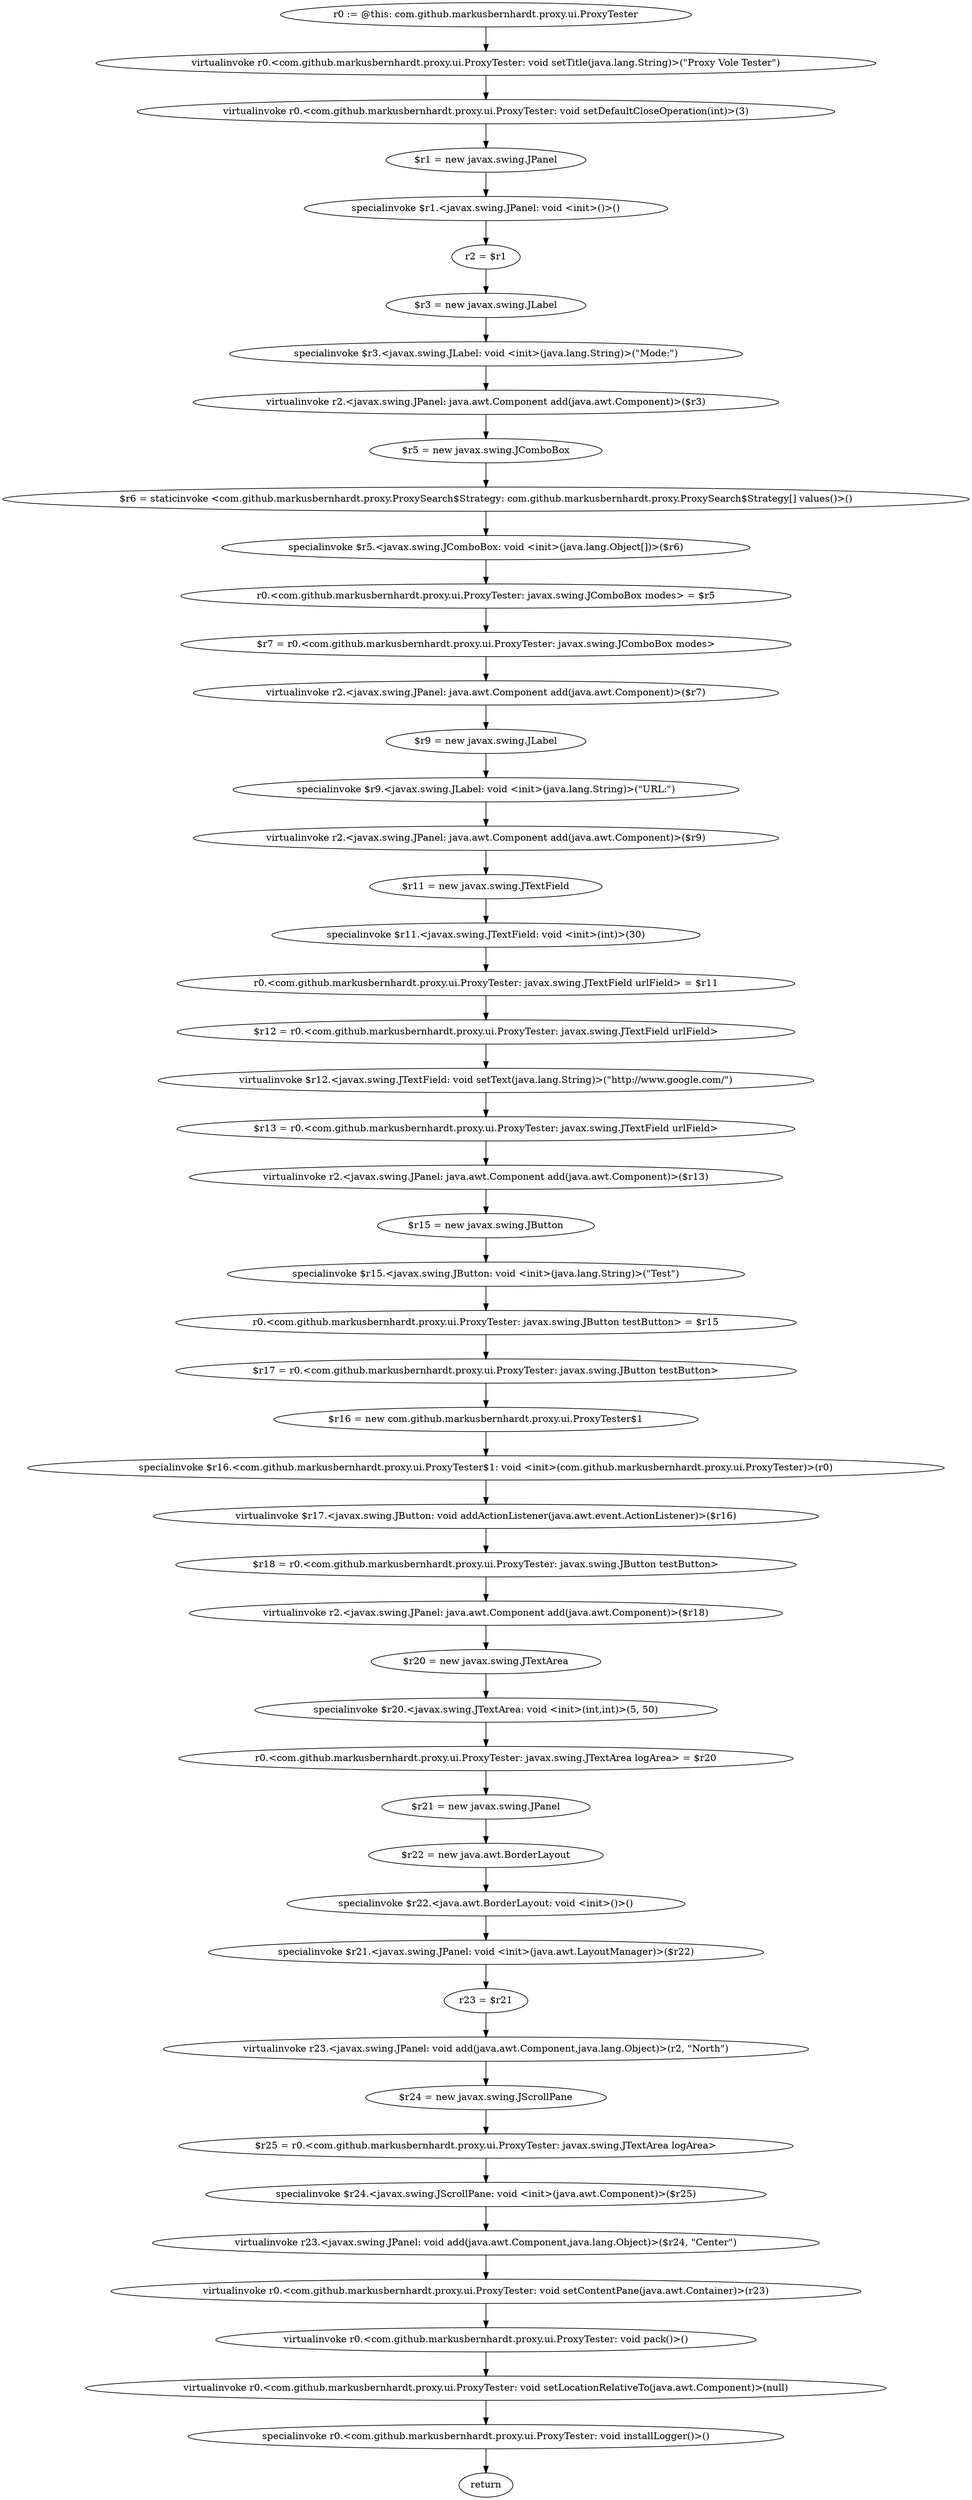 digraph "unitGraph" {
    "r0 := @this: com.github.markusbernhardt.proxy.ui.ProxyTester"
    "virtualinvoke r0.<com.github.markusbernhardt.proxy.ui.ProxyTester: void setTitle(java.lang.String)>(\"Proxy Vole Tester\")"
    "virtualinvoke r0.<com.github.markusbernhardt.proxy.ui.ProxyTester: void setDefaultCloseOperation(int)>(3)"
    "$r1 = new javax.swing.JPanel"
    "specialinvoke $r1.<javax.swing.JPanel: void <init>()>()"
    "r2 = $r1"
    "$r3 = new javax.swing.JLabel"
    "specialinvoke $r3.<javax.swing.JLabel: void <init>(java.lang.String)>(\"Mode:\")"
    "virtualinvoke r2.<javax.swing.JPanel: java.awt.Component add(java.awt.Component)>($r3)"
    "$r5 = new javax.swing.JComboBox"
    "$r6 = staticinvoke <com.github.markusbernhardt.proxy.ProxySearch$Strategy: com.github.markusbernhardt.proxy.ProxySearch$Strategy[] values()>()"
    "specialinvoke $r5.<javax.swing.JComboBox: void <init>(java.lang.Object[])>($r6)"
    "r0.<com.github.markusbernhardt.proxy.ui.ProxyTester: javax.swing.JComboBox modes> = $r5"
    "$r7 = r0.<com.github.markusbernhardt.proxy.ui.ProxyTester: javax.swing.JComboBox modes>"
    "virtualinvoke r2.<javax.swing.JPanel: java.awt.Component add(java.awt.Component)>($r7)"
    "$r9 = new javax.swing.JLabel"
    "specialinvoke $r9.<javax.swing.JLabel: void <init>(java.lang.String)>(\"URL:\")"
    "virtualinvoke r2.<javax.swing.JPanel: java.awt.Component add(java.awt.Component)>($r9)"
    "$r11 = new javax.swing.JTextField"
    "specialinvoke $r11.<javax.swing.JTextField: void <init>(int)>(30)"
    "r0.<com.github.markusbernhardt.proxy.ui.ProxyTester: javax.swing.JTextField urlField> = $r11"
    "$r12 = r0.<com.github.markusbernhardt.proxy.ui.ProxyTester: javax.swing.JTextField urlField>"
    "virtualinvoke $r12.<javax.swing.JTextField: void setText(java.lang.String)>(\"http://www.google.com/\")"
    "$r13 = r0.<com.github.markusbernhardt.proxy.ui.ProxyTester: javax.swing.JTextField urlField>"
    "virtualinvoke r2.<javax.swing.JPanel: java.awt.Component add(java.awt.Component)>($r13)"
    "$r15 = new javax.swing.JButton"
    "specialinvoke $r15.<javax.swing.JButton: void <init>(java.lang.String)>(\"Test\")"
    "r0.<com.github.markusbernhardt.proxy.ui.ProxyTester: javax.swing.JButton testButton> = $r15"
    "$r17 = r0.<com.github.markusbernhardt.proxy.ui.ProxyTester: javax.swing.JButton testButton>"
    "$r16 = new com.github.markusbernhardt.proxy.ui.ProxyTester$1"
    "specialinvoke $r16.<com.github.markusbernhardt.proxy.ui.ProxyTester$1: void <init>(com.github.markusbernhardt.proxy.ui.ProxyTester)>(r0)"
    "virtualinvoke $r17.<javax.swing.JButton: void addActionListener(java.awt.event.ActionListener)>($r16)"
    "$r18 = r0.<com.github.markusbernhardt.proxy.ui.ProxyTester: javax.swing.JButton testButton>"
    "virtualinvoke r2.<javax.swing.JPanel: java.awt.Component add(java.awt.Component)>($r18)"
    "$r20 = new javax.swing.JTextArea"
    "specialinvoke $r20.<javax.swing.JTextArea: void <init>(int,int)>(5, 50)"
    "r0.<com.github.markusbernhardt.proxy.ui.ProxyTester: javax.swing.JTextArea logArea> = $r20"
    "$r21 = new javax.swing.JPanel"
    "$r22 = new java.awt.BorderLayout"
    "specialinvoke $r22.<java.awt.BorderLayout: void <init>()>()"
    "specialinvoke $r21.<javax.swing.JPanel: void <init>(java.awt.LayoutManager)>($r22)"
    "r23 = $r21"
    "virtualinvoke r23.<javax.swing.JPanel: void add(java.awt.Component,java.lang.Object)>(r2, \"North\")"
    "$r24 = new javax.swing.JScrollPane"
    "$r25 = r0.<com.github.markusbernhardt.proxy.ui.ProxyTester: javax.swing.JTextArea logArea>"
    "specialinvoke $r24.<javax.swing.JScrollPane: void <init>(java.awt.Component)>($r25)"
    "virtualinvoke r23.<javax.swing.JPanel: void add(java.awt.Component,java.lang.Object)>($r24, \"Center\")"
    "virtualinvoke r0.<com.github.markusbernhardt.proxy.ui.ProxyTester: void setContentPane(java.awt.Container)>(r23)"
    "virtualinvoke r0.<com.github.markusbernhardt.proxy.ui.ProxyTester: void pack()>()"
    "virtualinvoke r0.<com.github.markusbernhardt.proxy.ui.ProxyTester: void setLocationRelativeTo(java.awt.Component)>(null)"
    "specialinvoke r0.<com.github.markusbernhardt.proxy.ui.ProxyTester: void installLogger()>()"
    "return"
    "r0 := @this: com.github.markusbernhardt.proxy.ui.ProxyTester"->"virtualinvoke r0.<com.github.markusbernhardt.proxy.ui.ProxyTester: void setTitle(java.lang.String)>(\"Proxy Vole Tester\")";
    "virtualinvoke r0.<com.github.markusbernhardt.proxy.ui.ProxyTester: void setTitle(java.lang.String)>(\"Proxy Vole Tester\")"->"virtualinvoke r0.<com.github.markusbernhardt.proxy.ui.ProxyTester: void setDefaultCloseOperation(int)>(3)";
    "virtualinvoke r0.<com.github.markusbernhardt.proxy.ui.ProxyTester: void setDefaultCloseOperation(int)>(3)"->"$r1 = new javax.swing.JPanel";
    "$r1 = new javax.swing.JPanel"->"specialinvoke $r1.<javax.swing.JPanel: void <init>()>()";
    "specialinvoke $r1.<javax.swing.JPanel: void <init>()>()"->"r2 = $r1";
    "r2 = $r1"->"$r3 = new javax.swing.JLabel";
    "$r3 = new javax.swing.JLabel"->"specialinvoke $r3.<javax.swing.JLabel: void <init>(java.lang.String)>(\"Mode:\")";
    "specialinvoke $r3.<javax.swing.JLabel: void <init>(java.lang.String)>(\"Mode:\")"->"virtualinvoke r2.<javax.swing.JPanel: java.awt.Component add(java.awt.Component)>($r3)";
    "virtualinvoke r2.<javax.swing.JPanel: java.awt.Component add(java.awt.Component)>($r3)"->"$r5 = new javax.swing.JComboBox";
    "$r5 = new javax.swing.JComboBox"->"$r6 = staticinvoke <com.github.markusbernhardt.proxy.ProxySearch$Strategy: com.github.markusbernhardt.proxy.ProxySearch$Strategy[] values()>()";
    "$r6 = staticinvoke <com.github.markusbernhardt.proxy.ProxySearch$Strategy: com.github.markusbernhardt.proxy.ProxySearch$Strategy[] values()>()"->"specialinvoke $r5.<javax.swing.JComboBox: void <init>(java.lang.Object[])>($r6)";
    "specialinvoke $r5.<javax.swing.JComboBox: void <init>(java.lang.Object[])>($r6)"->"r0.<com.github.markusbernhardt.proxy.ui.ProxyTester: javax.swing.JComboBox modes> = $r5";
    "r0.<com.github.markusbernhardt.proxy.ui.ProxyTester: javax.swing.JComboBox modes> = $r5"->"$r7 = r0.<com.github.markusbernhardt.proxy.ui.ProxyTester: javax.swing.JComboBox modes>";
    "$r7 = r0.<com.github.markusbernhardt.proxy.ui.ProxyTester: javax.swing.JComboBox modes>"->"virtualinvoke r2.<javax.swing.JPanel: java.awt.Component add(java.awt.Component)>($r7)";
    "virtualinvoke r2.<javax.swing.JPanel: java.awt.Component add(java.awt.Component)>($r7)"->"$r9 = new javax.swing.JLabel";
    "$r9 = new javax.swing.JLabel"->"specialinvoke $r9.<javax.swing.JLabel: void <init>(java.lang.String)>(\"URL:\")";
    "specialinvoke $r9.<javax.swing.JLabel: void <init>(java.lang.String)>(\"URL:\")"->"virtualinvoke r2.<javax.swing.JPanel: java.awt.Component add(java.awt.Component)>($r9)";
    "virtualinvoke r2.<javax.swing.JPanel: java.awt.Component add(java.awt.Component)>($r9)"->"$r11 = new javax.swing.JTextField";
    "$r11 = new javax.swing.JTextField"->"specialinvoke $r11.<javax.swing.JTextField: void <init>(int)>(30)";
    "specialinvoke $r11.<javax.swing.JTextField: void <init>(int)>(30)"->"r0.<com.github.markusbernhardt.proxy.ui.ProxyTester: javax.swing.JTextField urlField> = $r11";
    "r0.<com.github.markusbernhardt.proxy.ui.ProxyTester: javax.swing.JTextField urlField> = $r11"->"$r12 = r0.<com.github.markusbernhardt.proxy.ui.ProxyTester: javax.swing.JTextField urlField>";
    "$r12 = r0.<com.github.markusbernhardt.proxy.ui.ProxyTester: javax.swing.JTextField urlField>"->"virtualinvoke $r12.<javax.swing.JTextField: void setText(java.lang.String)>(\"http://www.google.com/\")";
    "virtualinvoke $r12.<javax.swing.JTextField: void setText(java.lang.String)>(\"http://www.google.com/\")"->"$r13 = r0.<com.github.markusbernhardt.proxy.ui.ProxyTester: javax.swing.JTextField urlField>";
    "$r13 = r0.<com.github.markusbernhardt.proxy.ui.ProxyTester: javax.swing.JTextField urlField>"->"virtualinvoke r2.<javax.swing.JPanel: java.awt.Component add(java.awt.Component)>($r13)";
    "virtualinvoke r2.<javax.swing.JPanel: java.awt.Component add(java.awt.Component)>($r13)"->"$r15 = new javax.swing.JButton";
    "$r15 = new javax.swing.JButton"->"specialinvoke $r15.<javax.swing.JButton: void <init>(java.lang.String)>(\"Test\")";
    "specialinvoke $r15.<javax.swing.JButton: void <init>(java.lang.String)>(\"Test\")"->"r0.<com.github.markusbernhardt.proxy.ui.ProxyTester: javax.swing.JButton testButton> = $r15";
    "r0.<com.github.markusbernhardt.proxy.ui.ProxyTester: javax.swing.JButton testButton> = $r15"->"$r17 = r0.<com.github.markusbernhardt.proxy.ui.ProxyTester: javax.swing.JButton testButton>";
    "$r17 = r0.<com.github.markusbernhardt.proxy.ui.ProxyTester: javax.swing.JButton testButton>"->"$r16 = new com.github.markusbernhardt.proxy.ui.ProxyTester$1";
    "$r16 = new com.github.markusbernhardt.proxy.ui.ProxyTester$1"->"specialinvoke $r16.<com.github.markusbernhardt.proxy.ui.ProxyTester$1: void <init>(com.github.markusbernhardt.proxy.ui.ProxyTester)>(r0)";
    "specialinvoke $r16.<com.github.markusbernhardt.proxy.ui.ProxyTester$1: void <init>(com.github.markusbernhardt.proxy.ui.ProxyTester)>(r0)"->"virtualinvoke $r17.<javax.swing.JButton: void addActionListener(java.awt.event.ActionListener)>($r16)";
    "virtualinvoke $r17.<javax.swing.JButton: void addActionListener(java.awt.event.ActionListener)>($r16)"->"$r18 = r0.<com.github.markusbernhardt.proxy.ui.ProxyTester: javax.swing.JButton testButton>";
    "$r18 = r0.<com.github.markusbernhardt.proxy.ui.ProxyTester: javax.swing.JButton testButton>"->"virtualinvoke r2.<javax.swing.JPanel: java.awt.Component add(java.awt.Component)>($r18)";
    "virtualinvoke r2.<javax.swing.JPanel: java.awt.Component add(java.awt.Component)>($r18)"->"$r20 = new javax.swing.JTextArea";
    "$r20 = new javax.swing.JTextArea"->"specialinvoke $r20.<javax.swing.JTextArea: void <init>(int,int)>(5, 50)";
    "specialinvoke $r20.<javax.swing.JTextArea: void <init>(int,int)>(5, 50)"->"r0.<com.github.markusbernhardt.proxy.ui.ProxyTester: javax.swing.JTextArea logArea> = $r20";
    "r0.<com.github.markusbernhardt.proxy.ui.ProxyTester: javax.swing.JTextArea logArea> = $r20"->"$r21 = new javax.swing.JPanel";
    "$r21 = new javax.swing.JPanel"->"$r22 = new java.awt.BorderLayout";
    "$r22 = new java.awt.BorderLayout"->"specialinvoke $r22.<java.awt.BorderLayout: void <init>()>()";
    "specialinvoke $r22.<java.awt.BorderLayout: void <init>()>()"->"specialinvoke $r21.<javax.swing.JPanel: void <init>(java.awt.LayoutManager)>($r22)";
    "specialinvoke $r21.<javax.swing.JPanel: void <init>(java.awt.LayoutManager)>($r22)"->"r23 = $r21";
    "r23 = $r21"->"virtualinvoke r23.<javax.swing.JPanel: void add(java.awt.Component,java.lang.Object)>(r2, \"North\")";
    "virtualinvoke r23.<javax.swing.JPanel: void add(java.awt.Component,java.lang.Object)>(r2, \"North\")"->"$r24 = new javax.swing.JScrollPane";
    "$r24 = new javax.swing.JScrollPane"->"$r25 = r0.<com.github.markusbernhardt.proxy.ui.ProxyTester: javax.swing.JTextArea logArea>";
    "$r25 = r0.<com.github.markusbernhardt.proxy.ui.ProxyTester: javax.swing.JTextArea logArea>"->"specialinvoke $r24.<javax.swing.JScrollPane: void <init>(java.awt.Component)>($r25)";
    "specialinvoke $r24.<javax.swing.JScrollPane: void <init>(java.awt.Component)>($r25)"->"virtualinvoke r23.<javax.swing.JPanel: void add(java.awt.Component,java.lang.Object)>($r24, \"Center\")";
    "virtualinvoke r23.<javax.swing.JPanel: void add(java.awt.Component,java.lang.Object)>($r24, \"Center\")"->"virtualinvoke r0.<com.github.markusbernhardt.proxy.ui.ProxyTester: void setContentPane(java.awt.Container)>(r23)";
    "virtualinvoke r0.<com.github.markusbernhardt.proxy.ui.ProxyTester: void setContentPane(java.awt.Container)>(r23)"->"virtualinvoke r0.<com.github.markusbernhardt.proxy.ui.ProxyTester: void pack()>()";
    "virtualinvoke r0.<com.github.markusbernhardt.proxy.ui.ProxyTester: void pack()>()"->"virtualinvoke r0.<com.github.markusbernhardt.proxy.ui.ProxyTester: void setLocationRelativeTo(java.awt.Component)>(null)";
    "virtualinvoke r0.<com.github.markusbernhardt.proxy.ui.ProxyTester: void setLocationRelativeTo(java.awt.Component)>(null)"->"specialinvoke r0.<com.github.markusbernhardt.proxy.ui.ProxyTester: void installLogger()>()";
    "specialinvoke r0.<com.github.markusbernhardt.proxy.ui.ProxyTester: void installLogger()>()"->"return";
}
